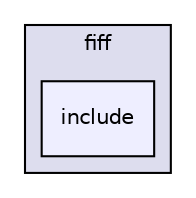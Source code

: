 digraph "MNE/fiff/include" {
  compound=true
  node [ fontsize="10", fontname="Helvetica"];
  edge [ labelfontsize="10", labelfontname="Helvetica"];
  subgraph clusterdir_02d6b00d369dfdccb62582dcf5f74964 {
    graph [ bgcolor="#ddddee", pencolor="black", label="fiff" fontname="Helvetica", fontsize="10", URL="dir_02d6b00d369dfdccb62582dcf5f74964.html"]
  dir_0ba33dc38080c2c89dbe23e2c43c648c [shape=box, label="include", style="filled", fillcolor="#eeeeff", pencolor="black", URL="dir_0ba33dc38080c2c89dbe23e2c43c648c.html"];
  }
}
